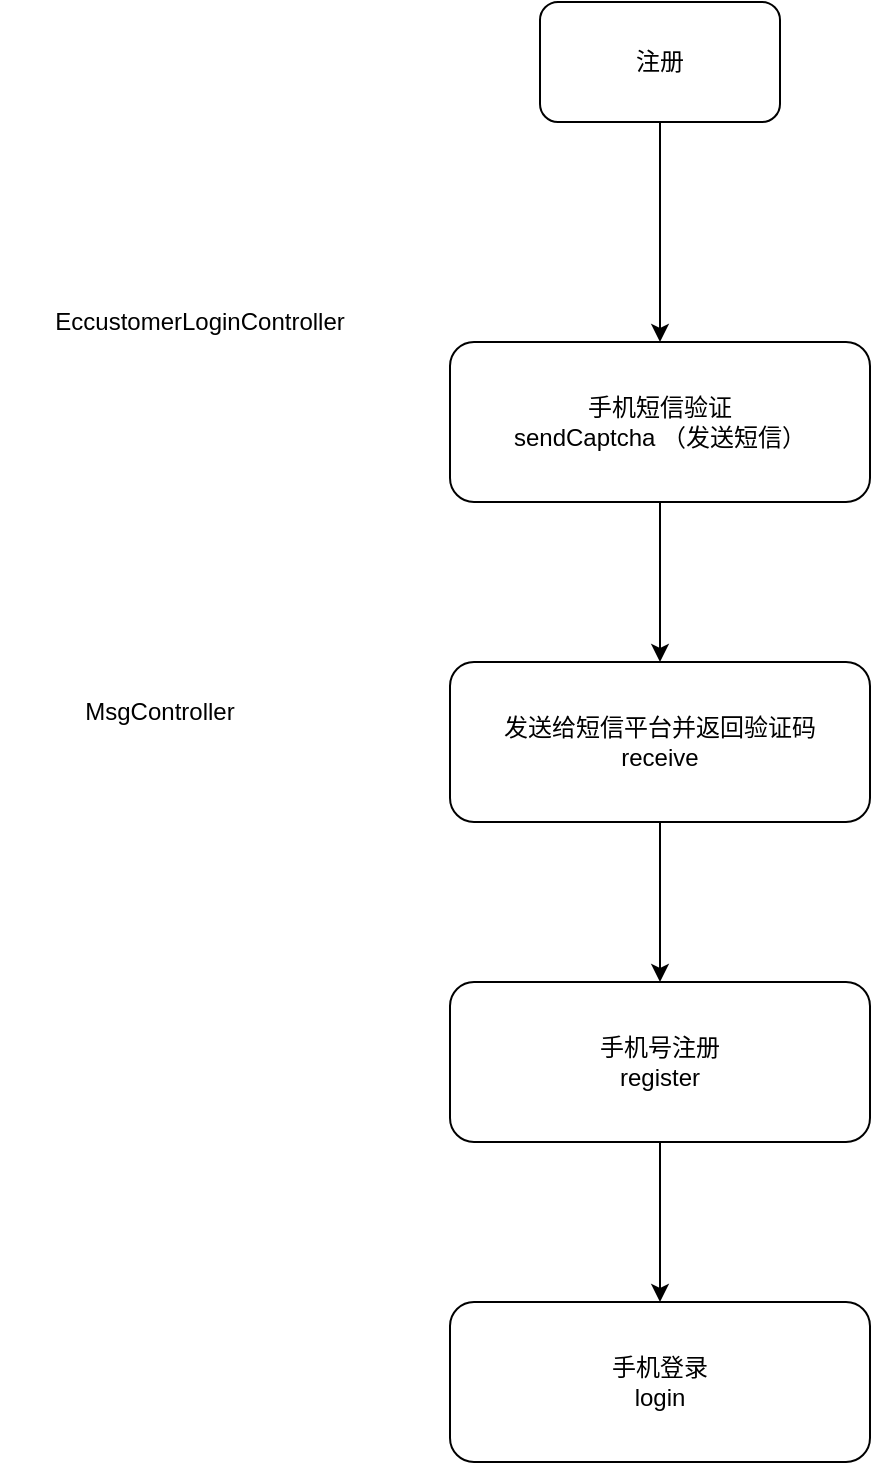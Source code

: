 <mxfile version="12.6.8" type="github">
  <diagram id="S7afa7Z-TxTpa0PrKAXz" name="第 1 页">
    <mxGraphModel dx="1250" dy="549" grid="1" gridSize="10" guides="1" tooltips="1" connect="1" arrows="1" fold="1" page="1" pageScale="1" pageWidth="827" pageHeight="1169" math="0" shadow="0">
      <root>
        <mxCell id="0"/>
        <mxCell id="1" parent="0"/>
        <mxCell id="pSpabfDgvdQUFJQj2VDJ-5" value="" style="edgeStyle=orthogonalEdgeStyle;rounded=0;orthogonalLoop=1;jettySize=auto;html=1;" edge="1" parent="1" source="pSpabfDgvdQUFJQj2VDJ-1" target="pSpabfDgvdQUFJQj2VDJ-4">
          <mxGeometry relative="1" as="geometry"/>
        </mxCell>
        <mxCell id="pSpabfDgvdQUFJQj2VDJ-1" value="注册" style="rounded=1;whiteSpace=wrap;html=1;" vertex="1" parent="1">
          <mxGeometry x="380" y="40" width="120" height="60" as="geometry"/>
        </mxCell>
        <mxCell id="pSpabfDgvdQUFJQj2VDJ-9" value="" style="edgeStyle=orthogonalEdgeStyle;rounded=0;orthogonalLoop=1;jettySize=auto;html=1;" edge="1" parent="1" source="pSpabfDgvdQUFJQj2VDJ-4" target="pSpabfDgvdQUFJQj2VDJ-8">
          <mxGeometry relative="1" as="geometry"/>
        </mxCell>
        <mxCell id="pSpabfDgvdQUFJQj2VDJ-4" value="手机短信验证&lt;br&gt;sendCaptcha （发送短信）" style="rounded=1;whiteSpace=wrap;html=1;" vertex="1" parent="1">
          <mxGeometry x="335" y="210" width="210" height="80" as="geometry"/>
        </mxCell>
        <mxCell id="pSpabfDgvdQUFJQj2VDJ-12" value="" style="edgeStyle=orthogonalEdgeStyle;rounded=0;orthogonalLoop=1;jettySize=auto;html=1;" edge="1" parent="1" source="pSpabfDgvdQUFJQj2VDJ-8" target="pSpabfDgvdQUFJQj2VDJ-11">
          <mxGeometry relative="1" as="geometry"/>
        </mxCell>
        <mxCell id="pSpabfDgvdQUFJQj2VDJ-8" value="发送给短信平台并返回验证码&lt;br&gt;receive" style="rounded=1;whiteSpace=wrap;html=1;" vertex="1" parent="1">
          <mxGeometry x="335" y="370" width="210" height="80" as="geometry"/>
        </mxCell>
        <mxCell id="pSpabfDgvdQUFJQj2VDJ-14" value="" style="edgeStyle=orthogonalEdgeStyle;rounded=0;orthogonalLoop=1;jettySize=auto;html=1;" edge="1" parent="1" source="pSpabfDgvdQUFJQj2VDJ-11" target="pSpabfDgvdQUFJQj2VDJ-13">
          <mxGeometry relative="1" as="geometry"/>
        </mxCell>
        <mxCell id="pSpabfDgvdQUFJQj2VDJ-11" value="手机号注册&lt;br&gt;register" style="rounded=1;whiteSpace=wrap;html=1;" vertex="1" parent="1">
          <mxGeometry x="335" y="530" width="210" height="80" as="geometry"/>
        </mxCell>
        <mxCell id="pSpabfDgvdQUFJQj2VDJ-13" value="手机登录&lt;br&gt;login" style="rounded=1;whiteSpace=wrap;html=1;" vertex="1" parent="1">
          <mxGeometry x="335" y="690" width="210" height="80" as="geometry"/>
        </mxCell>
        <mxCell id="pSpabfDgvdQUFJQj2VDJ-6" value="EccustomerLoginController" style="text;html=1;strokeColor=none;fillColor=none;align=center;verticalAlign=middle;whiteSpace=wrap;rounded=0;" vertex="1" parent="1">
          <mxGeometry x="190" y="190" width="40" height="20" as="geometry"/>
        </mxCell>
        <mxCell id="pSpabfDgvdQUFJQj2VDJ-10" value="MsgController" style="text;html=1;strokeColor=none;fillColor=none;align=center;verticalAlign=middle;whiteSpace=wrap;rounded=0;" vertex="1" parent="1">
          <mxGeometry x="110" y="380" width="160" height="30" as="geometry"/>
        </mxCell>
      </root>
    </mxGraphModel>
  </diagram>
</mxfile>

